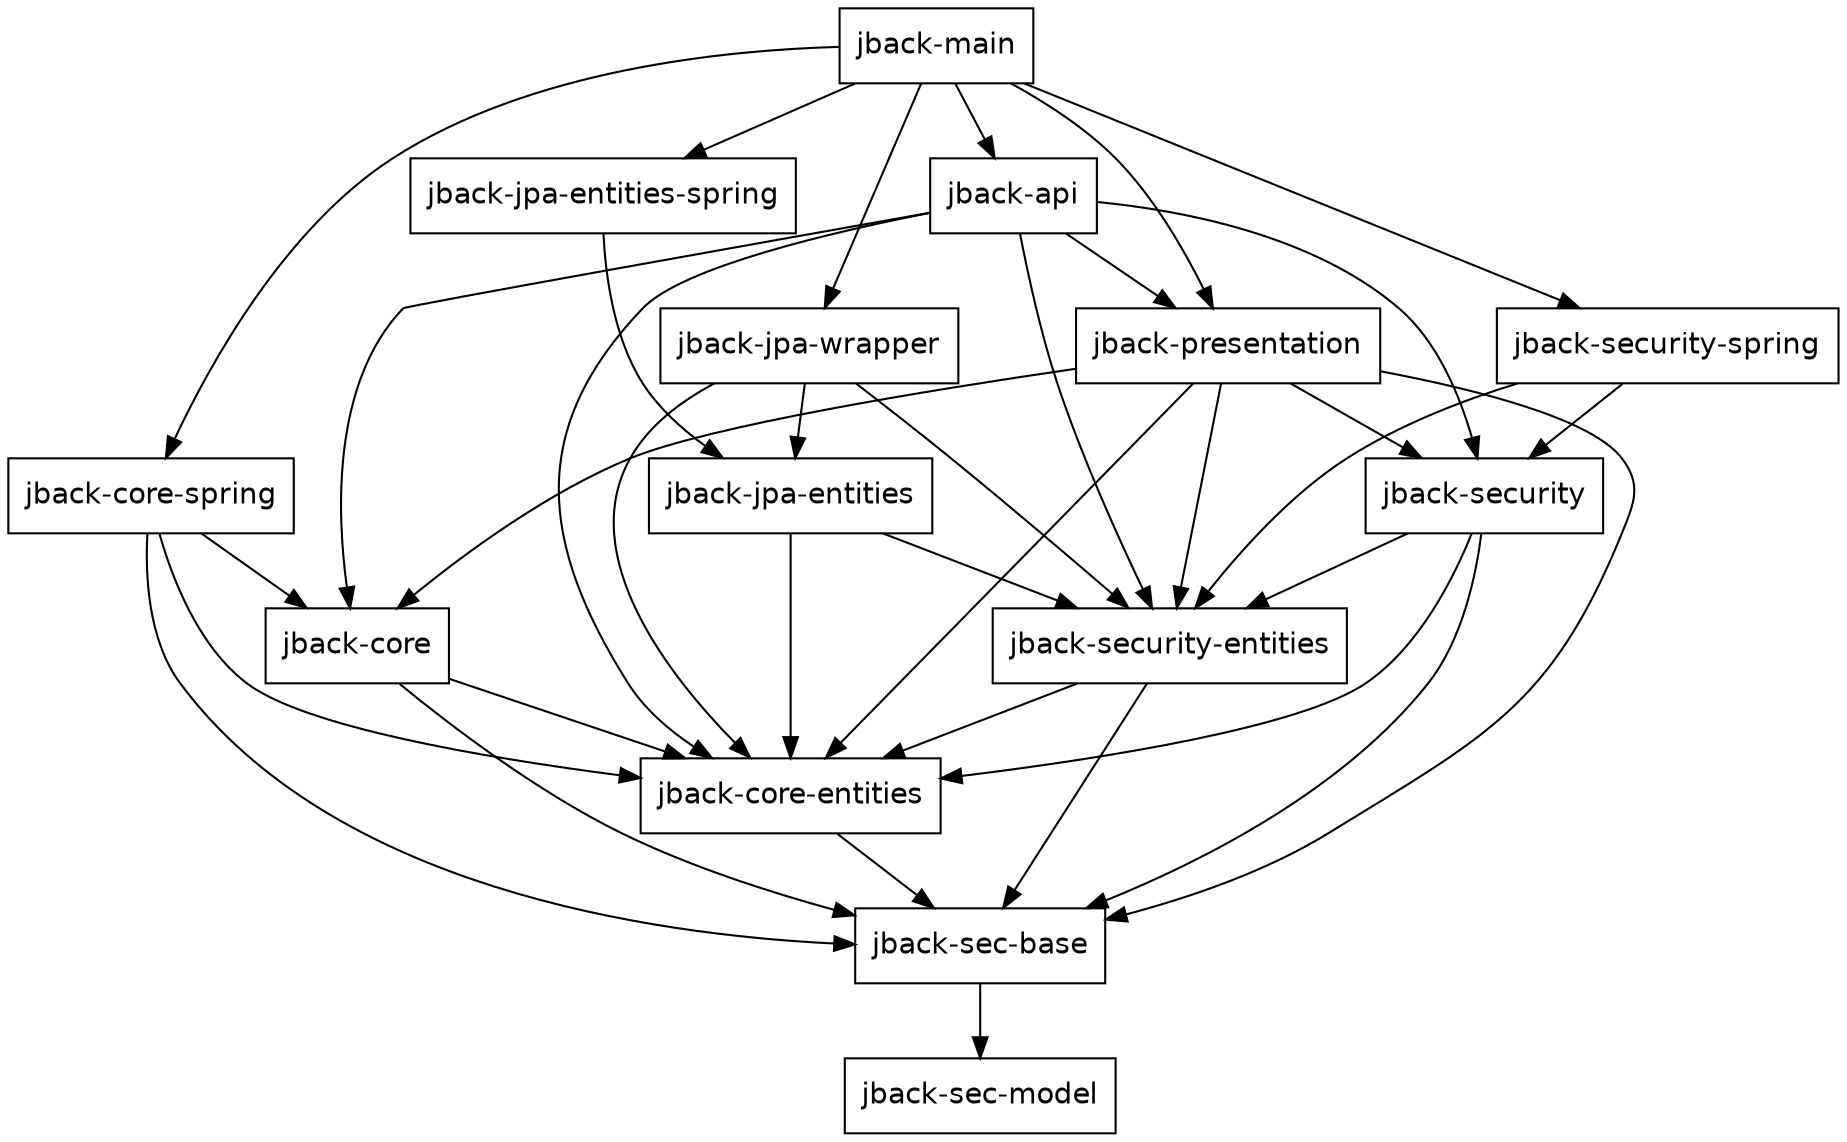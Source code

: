 digraph G {

  node [ shape="box", fontname="helvetica" ];

  "jback-main" -> "jback-api";
  "jback-main" -> "jback-core-spring";
  "jback-main" -> "jback-jpa-entities-spring";
  "jback-main" -> "jback-jpa-wrapper";
  "jback-main" -> "jback-presentation";
  "jback-main" -> "jback-security-spring";
  "jback-jpa-wrapper" -> "jback-core-entities";
  "jback-jpa-wrapper" -> "jback-jpa-entities";
  "jback-jpa-wrapper" -> "jback-security-entities";
  "jback-jpa-entities-spring" -> "jback-jpa-entities";
  "jback-jpa-entities" -> "jback-core-entities";
  "jback-jpa-entities" -> "jback-security-entities";
  "jback-api" -> "jback-core";
  "jback-api" -> "jback-core-entities";
  "jback-api" -> "jback-presentation";
  "jback-api" -> "jback-security";
  "jback-api" -> "jback-security-entities";
  "jback-presentation" -> "jback-core";
  "jback-presentation" -> "jback-core-entities";
  "jback-presentation" -> "jback-sec-base";
  "jback-presentation" -> "jback-security";
  "jback-presentation" -> "jback-security-entities";
  "jback-security" -> "jback-core-entities";
  "jback-security" -> "jback-sec-base";
  "jback-security" -> "jback-security-entities";
  "jback-security-entities" -> "jback-core-entities";
  "jback-security-entities" -> "jback-sec-base";
  "jback-security-spring" -> "jback-security";
  "jback-security-spring" -> "jback-security-entities";
  "jback-core" -> "jback-core-entities";
  "jback-core" -> "jback-sec-base";
  "jback-core-entities" -> "jback-sec-base";
  "jback-core-spring" -> "jback-core";
  "jback-core-spring" -> "jback-core-entities";
  "jback-core-spring" -> "jback-sec-base";
  "jback-sec-base" -> "jback-sec-model";
}